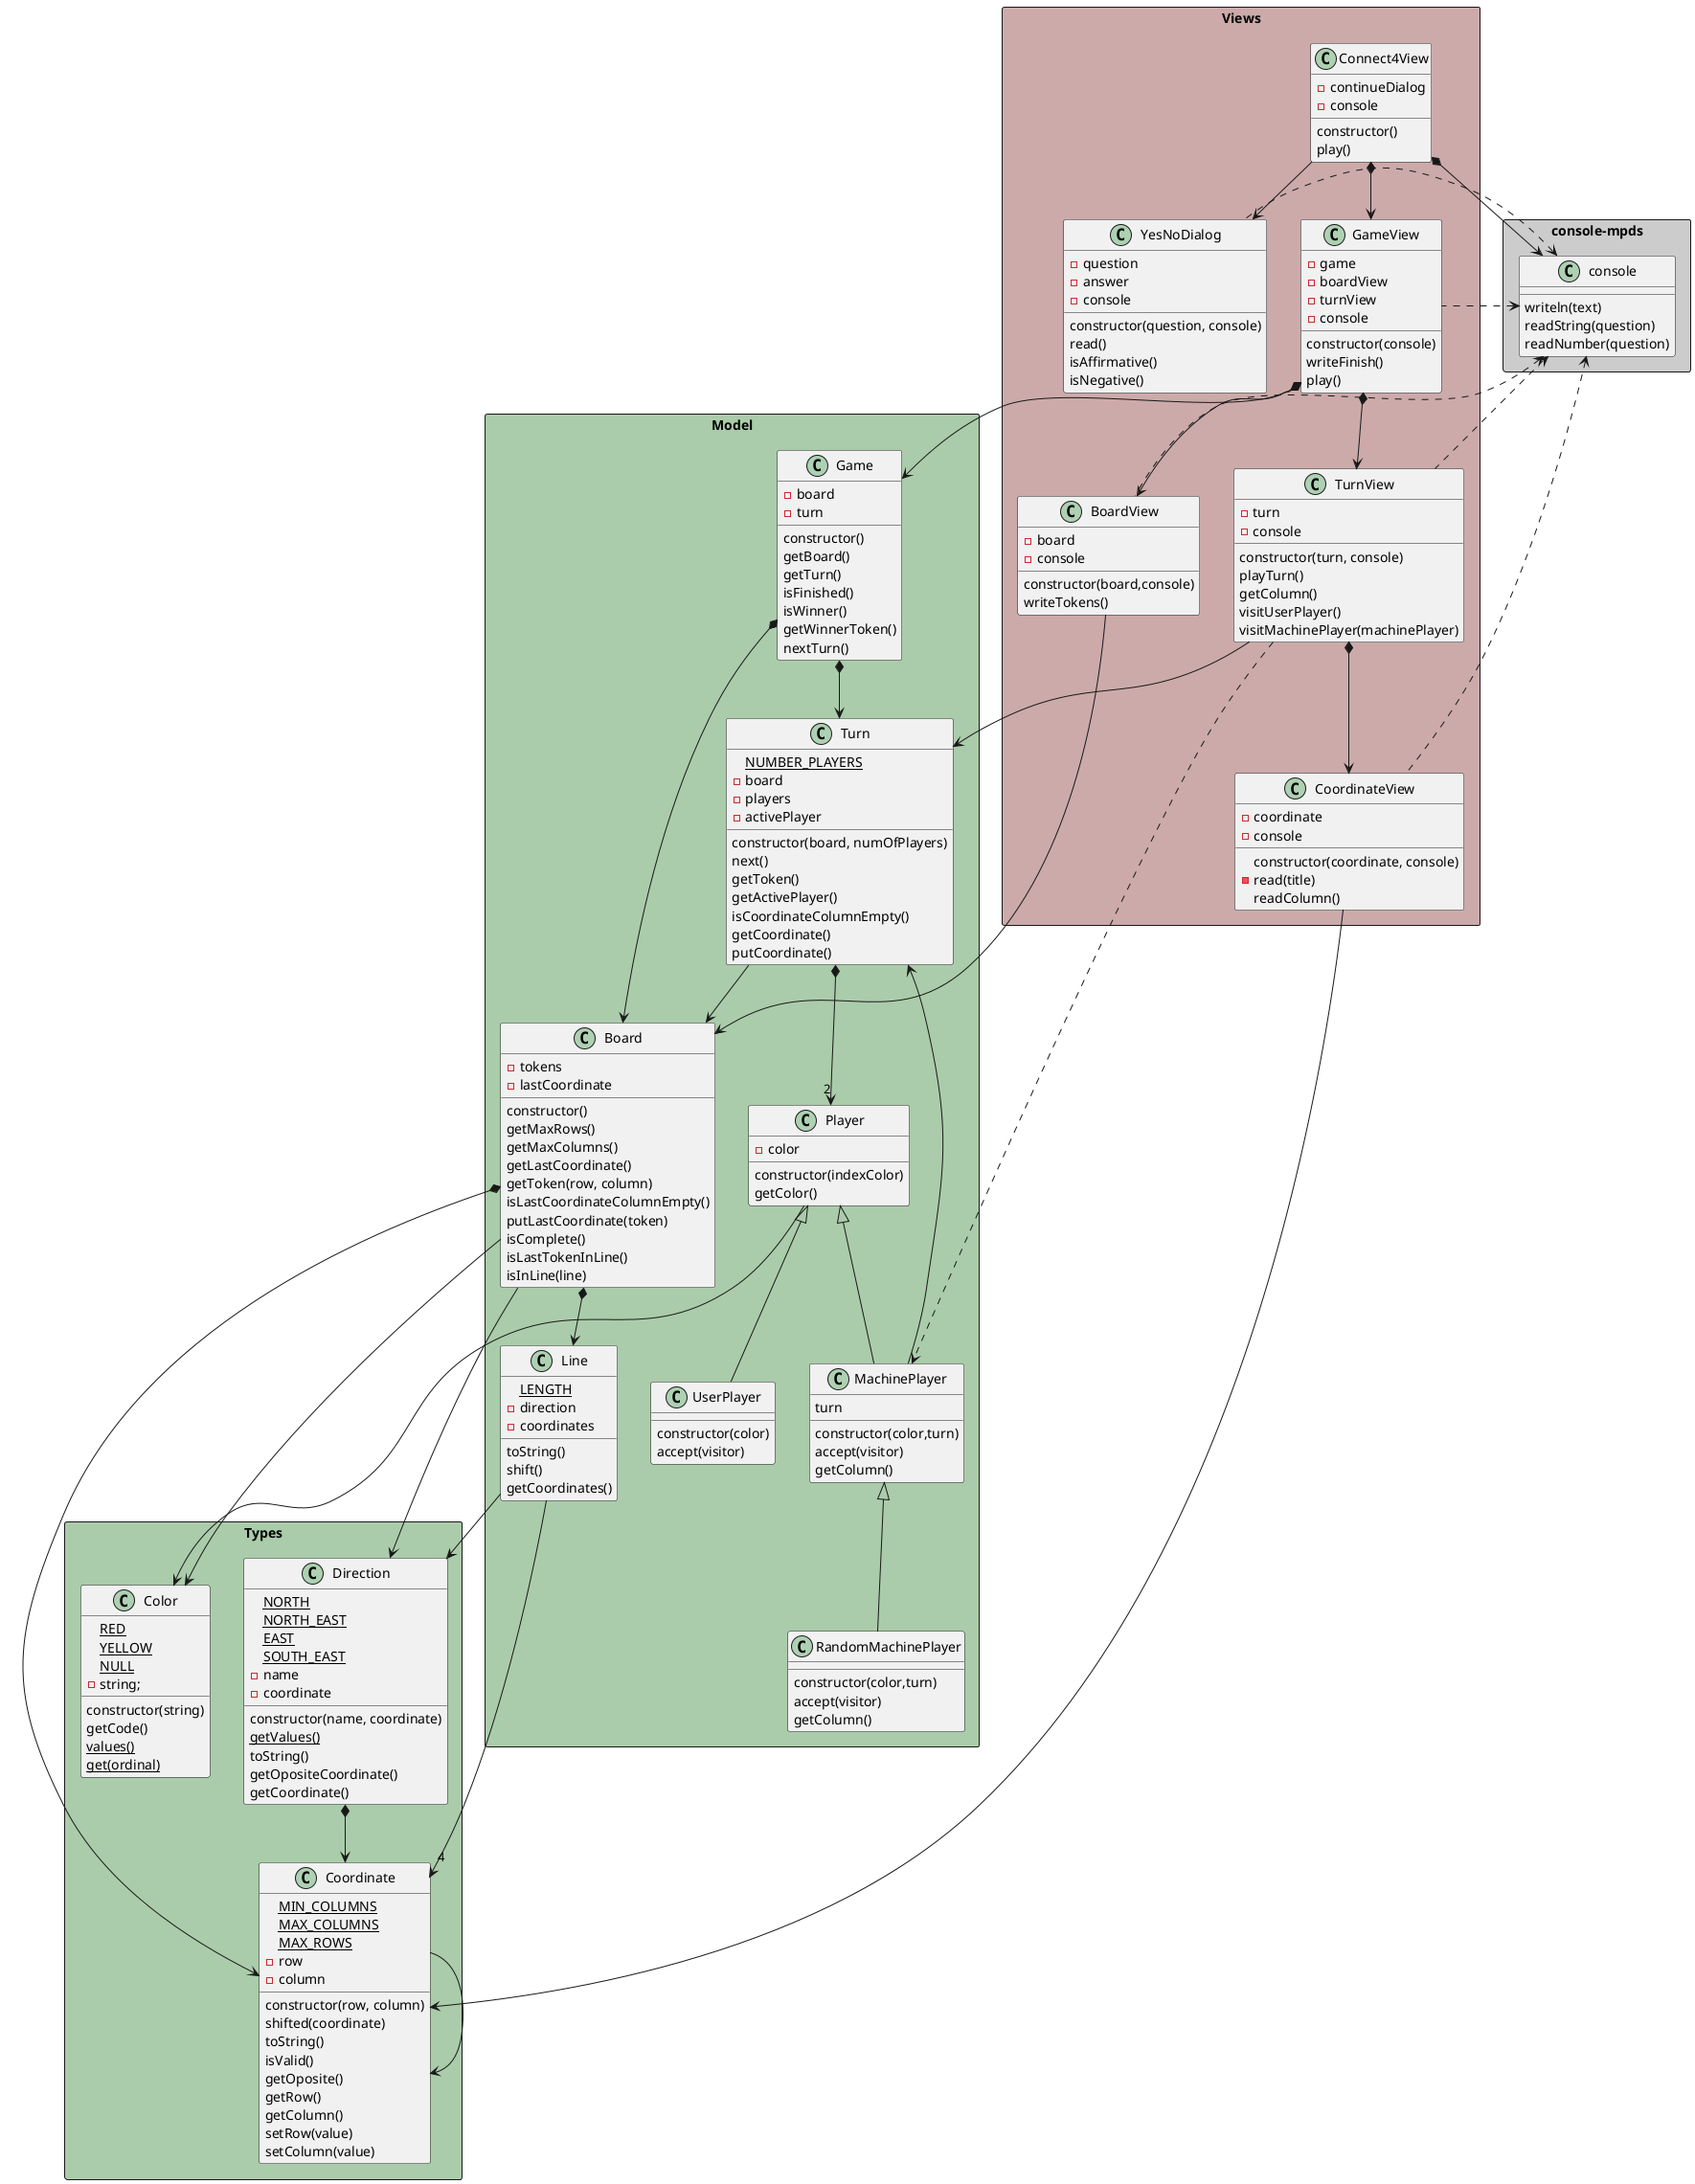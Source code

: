 @startuml connect4_constructorFunction_classdiagram

package "console-mpds" <<Rectangle>> #ccc {
    class console {
        writeln(text)
        readString(question)
        readNumber(question)
    }
}

package "Types" <<Rectangle>> #aca {
    class Coordinate {
        {static} MIN_COLUMNS
        {static} MAX_COLUMNS
        {static} MAX_ROWS
        -row
        -column
        constructor(row, column)
        shifted(coordinate)
        toString()
        isValid()
        getOposite()
        getRow()
        getColumn()
        setRow(value)
        setColumn(value)
    }

    class Direction {
        {static} NORTH
        {static} NORTH_EAST
        {static} EAST
        {static} SOUTH_EAST
        -name
        -coordinate
        constructor(name, coordinate)
        {static} getValues()
        toString()
        getOpositeCoordinate()
        getCoordinate()
    }

    class Color {
        {static} RED
        {static} YELLOW
        {static} NULL
        -string;
        constructor(string) 
        getCode()
        {static} values()
        {static} get(ordinal)
    }    
}    

package "Model" <<Rectangle>> #aca {

    class Board {
        -tokens
        -lastCoordinate
        constructor()
        getMaxRows()
        getMaxColumns()
        getLastCoordinate()
        getToken(row, column)
        isLastCoordinateColumnEmpty()
        putLastCoordinate(token)
        isComplete()
        isLastTokenInLine()
        isInLine(line)
    }

    class Game {
        -board
        -turn
        constructor()
        getBoard()
        getTurn()
        isFinished()
        isWinner()
        getWinnerToken()
        nextTurn()
    }

    class Line {
        {static} LENGTH
        -direction
        -coordinates
        toString()
        shift()
        getCoordinates()
    }

    class Player{
        -color
        constructor(indexColor)
        getColor()
    }

    class UserPlayer extends Player{
        constructor(color)
        accept(visitor) 
    }

    class MachinePlayer extends Player{
        turn
        constructor(color,turn)
        accept(visitor)    
        getColumn()
    }    

    class RandomMachinePlayer extends MachinePlayer{
        constructor(color,turn)
        accept(visitor)    
        getColumn()
    }  

    class Turn{
        {static} NUMBER_PLAYERS
        -board
        -players
        -activePlayer
        constructor(board, numOfPlayers)
        next()
        getToken()
        getActivePlayer()
        isCoordinateColumnEmpty()
        getCoordinate()
        putCoordinate()
    }
}

package "Views" <<Rectangle>> #caa {
    class BoardView{
        -board
        -console
        constructor(board,console)
        writeTokens()
    }

    class Connect4View {
        -continueDialog
        -console
        constructor()
        play()
    }

    class CoordinateView {
        -coordinate
        -console
        constructor(coordinate, console)
        -read(title)
        readColumn()
    }

    class GameView {
        -game
        -boardView
        -turnView
        -console
        constructor(console)
        writeFinish()
        play()
    }

    class TurnView {
        -turn
        -console
        constructor(turn, console) 
        playTurn()
        getColumn()
        visitUserPlayer()
        visitMachinePlayer(machinePlayer)
    }

    class YesNoDialog {
        -question
        -answer
        -console
        constructor(question, console)
        read()
        isAffirmative()
        isNegative()
    }
}



Coordinate -> Coordinate

Direction *-down-> Coordinate

Line -down-> "4" Coordinate
Line -down-> Direction

Board *-down-> Coordinate
Board -down-> Direction
Board *-down-> Line
Board -down-> Color

Player -down-> Color

MachinePlayer --> Turn

Turn *-down-> "2" Player
Turn -down-> Board

Game *-down-> Board
Game *-down-> Turn

CoordinateView -> Coordinate

BoardView -down-> Board

TurnView -down-> Turn
TurnView *-down-> CoordinateView
TurnView .-> MachinePlayer

GameView *-down-> Game
GameView *-down-> BoardView
GameView *-down-> TurnView

Connect4View -down-> YesNoDialog
Connect4View *-down-> GameView

Connect4View *-down-> console
YesNoDialog .-l-> console
GameView .-l-> console
BoardView .-l-> console
TurnView .-l-> console
CoordinateView .-l-> console

@enduml